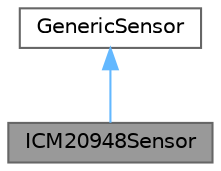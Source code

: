 digraph "ICM20948Sensor"
{
 // LATEX_PDF_SIZE
  bgcolor="transparent";
  edge [fontname=Helvetica,fontsize=10,labelfontname=Helvetica,labelfontsize=10];
  node [fontname=Helvetica,fontsize=10,shape=box,height=0.2,width=0.4];
  Node1 [label="ICM20948Sensor",height=0.2,width=0.4,color="gray40", fillcolor="grey60", style="filled", fontcolor="black",tooltip="Driver for ICM20948."];
  Node2 -> Node1 [dir="back",color="steelblue1",style="solid"];
  Node2 [label="GenericSensor",height=0.2,width=0.4,color="gray40", fillcolor="white", style="filled",URL="$classGenericSensor.html",tooltip="Underlying interface to all sensors."];
}
